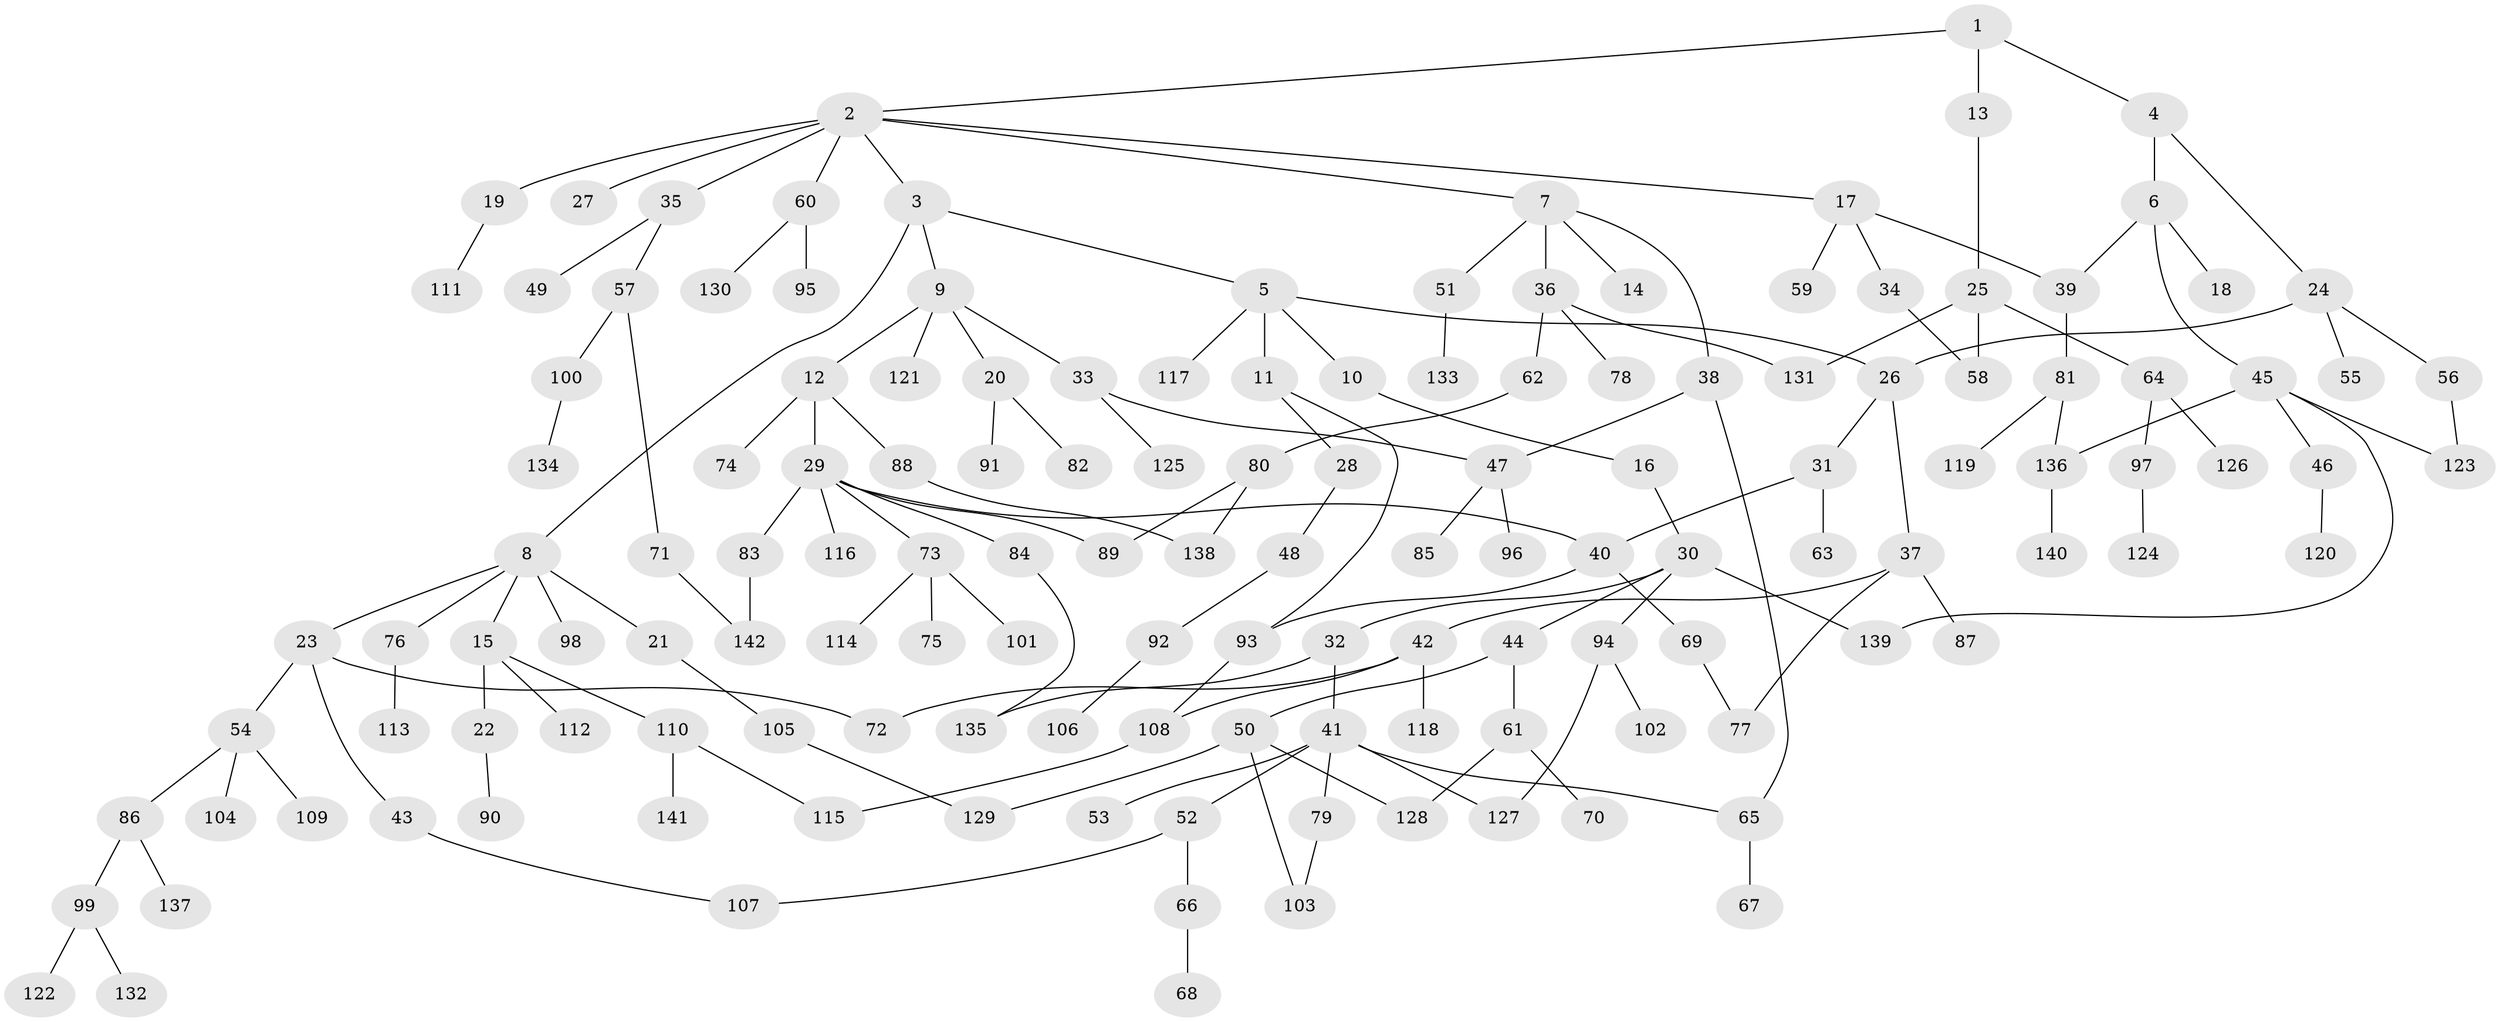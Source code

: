 // Generated by graph-tools (version 1.1) at 2025/10/02/27/25 16:10:53]
// undirected, 142 vertices, 165 edges
graph export_dot {
graph [start="1"]
  node [color=gray90,style=filled];
  1;
  2;
  3;
  4;
  5;
  6;
  7;
  8;
  9;
  10;
  11;
  12;
  13;
  14;
  15;
  16;
  17;
  18;
  19;
  20;
  21;
  22;
  23;
  24;
  25;
  26;
  27;
  28;
  29;
  30;
  31;
  32;
  33;
  34;
  35;
  36;
  37;
  38;
  39;
  40;
  41;
  42;
  43;
  44;
  45;
  46;
  47;
  48;
  49;
  50;
  51;
  52;
  53;
  54;
  55;
  56;
  57;
  58;
  59;
  60;
  61;
  62;
  63;
  64;
  65;
  66;
  67;
  68;
  69;
  70;
  71;
  72;
  73;
  74;
  75;
  76;
  77;
  78;
  79;
  80;
  81;
  82;
  83;
  84;
  85;
  86;
  87;
  88;
  89;
  90;
  91;
  92;
  93;
  94;
  95;
  96;
  97;
  98;
  99;
  100;
  101;
  102;
  103;
  104;
  105;
  106;
  107;
  108;
  109;
  110;
  111;
  112;
  113;
  114;
  115;
  116;
  117;
  118;
  119;
  120;
  121;
  122;
  123;
  124;
  125;
  126;
  127;
  128;
  129;
  130;
  131;
  132;
  133;
  134;
  135;
  136;
  137;
  138;
  139;
  140;
  141;
  142;
  1 -- 2;
  1 -- 4;
  1 -- 13;
  2 -- 3;
  2 -- 7;
  2 -- 17;
  2 -- 19;
  2 -- 27;
  2 -- 35;
  2 -- 60;
  3 -- 5;
  3 -- 8;
  3 -- 9;
  4 -- 6;
  4 -- 24;
  5 -- 10;
  5 -- 11;
  5 -- 117;
  5 -- 26;
  6 -- 18;
  6 -- 39;
  6 -- 45;
  7 -- 14;
  7 -- 36;
  7 -- 38;
  7 -- 51;
  8 -- 15;
  8 -- 21;
  8 -- 23;
  8 -- 76;
  8 -- 98;
  9 -- 12;
  9 -- 20;
  9 -- 33;
  9 -- 121;
  10 -- 16;
  11 -- 28;
  11 -- 93;
  12 -- 29;
  12 -- 74;
  12 -- 88;
  13 -- 25;
  15 -- 22;
  15 -- 110;
  15 -- 112;
  16 -- 30;
  17 -- 34;
  17 -- 59;
  17 -- 39;
  19 -- 111;
  20 -- 82;
  20 -- 91;
  21 -- 105;
  22 -- 90;
  23 -- 43;
  23 -- 54;
  23 -- 72;
  24 -- 26;
  24 -- 55;
  24 -- 56;
  25 -- 64;
  25 -- 131;
  25 -- 58;
  26 -- 31;
  26 -- 37;
  28 -- 48;
  29 -- 40;
  29 -- 73;
  29 -- 83;
  29 -- 84;
  29 -- 116;
  29 -- 89;
  30 -- 32;
  30 -- 44;
  30 -- 94;
  30 -- 139;
  31 -- 63;
  31 -- 40;
  32 -- 41;
  32 -- 135;
  33 -- 47;
  33 -- 125;
  34 -- 58;
  35 -- 49;
  35 -- 57;
  36 -- 62;
  36 -- 78;
  36 -- 131;
  37 -- 42;
  37 -- 77;
  37 -- 87;
  38 -- 65;
  38 -- 47;
  39 -- 81;
  40 -- 69;
  40 -- 93;
  41 -- 52;
  41 -- 53;
  41 -- 65;
  41 -- 79;
  41 -- 127;
  42 -- 72;
  42 -- 108;
  42 -- 118;
  43 -- 107;
  44 -- 50;
  44 -- 61;
  45 -- 46;
  45 -- 136;
  45 -- 123;
  45 -- 139;
  46 -- 120;
  47 -- 85;
  47 -- 96;
  48 -- 92;
  50 -- 103;
  50 -- 129;
  50 -- 128;
  51 -- 133;
  52 -- 66;
  52 -- 107;
  54 -- 86;
  54 -- 104;
  54 -- 109;
  56 -- 123;
  57 -- 71;
  57 -- 100;
  60 -- 95;
  60 -- 130;
  61 -- 70;
  61 -- 128;
  62 -- 80;
  64 -- 97;
  64 -- 126;
  65 -- 67;
  66 -- 68;
  69 -- 77;
  71 -- 142;
  73 -- 75;
  73 -- 101;
  73 -- 114;
  76 -- 113;
  79 -- 103;
  80 -- 89;
  80 -- 138;
  81 -- 119;
  81 -- 136;
  83 -- 142;
  84 -- 135;
  86 -- 99;
  86 -- 137;
  88 -- 138;
  92 -- 106;
  93 -- 108;
  94 -- 102;
  94 -- 127;
  97 -- 124;
  99 -- 122;
  99 -- 132;
  100 -- 134;
  105 -- 129;
  108 -- 115;
  110 -- 115;
  110 -- 141;
  136 -- 140;
}

